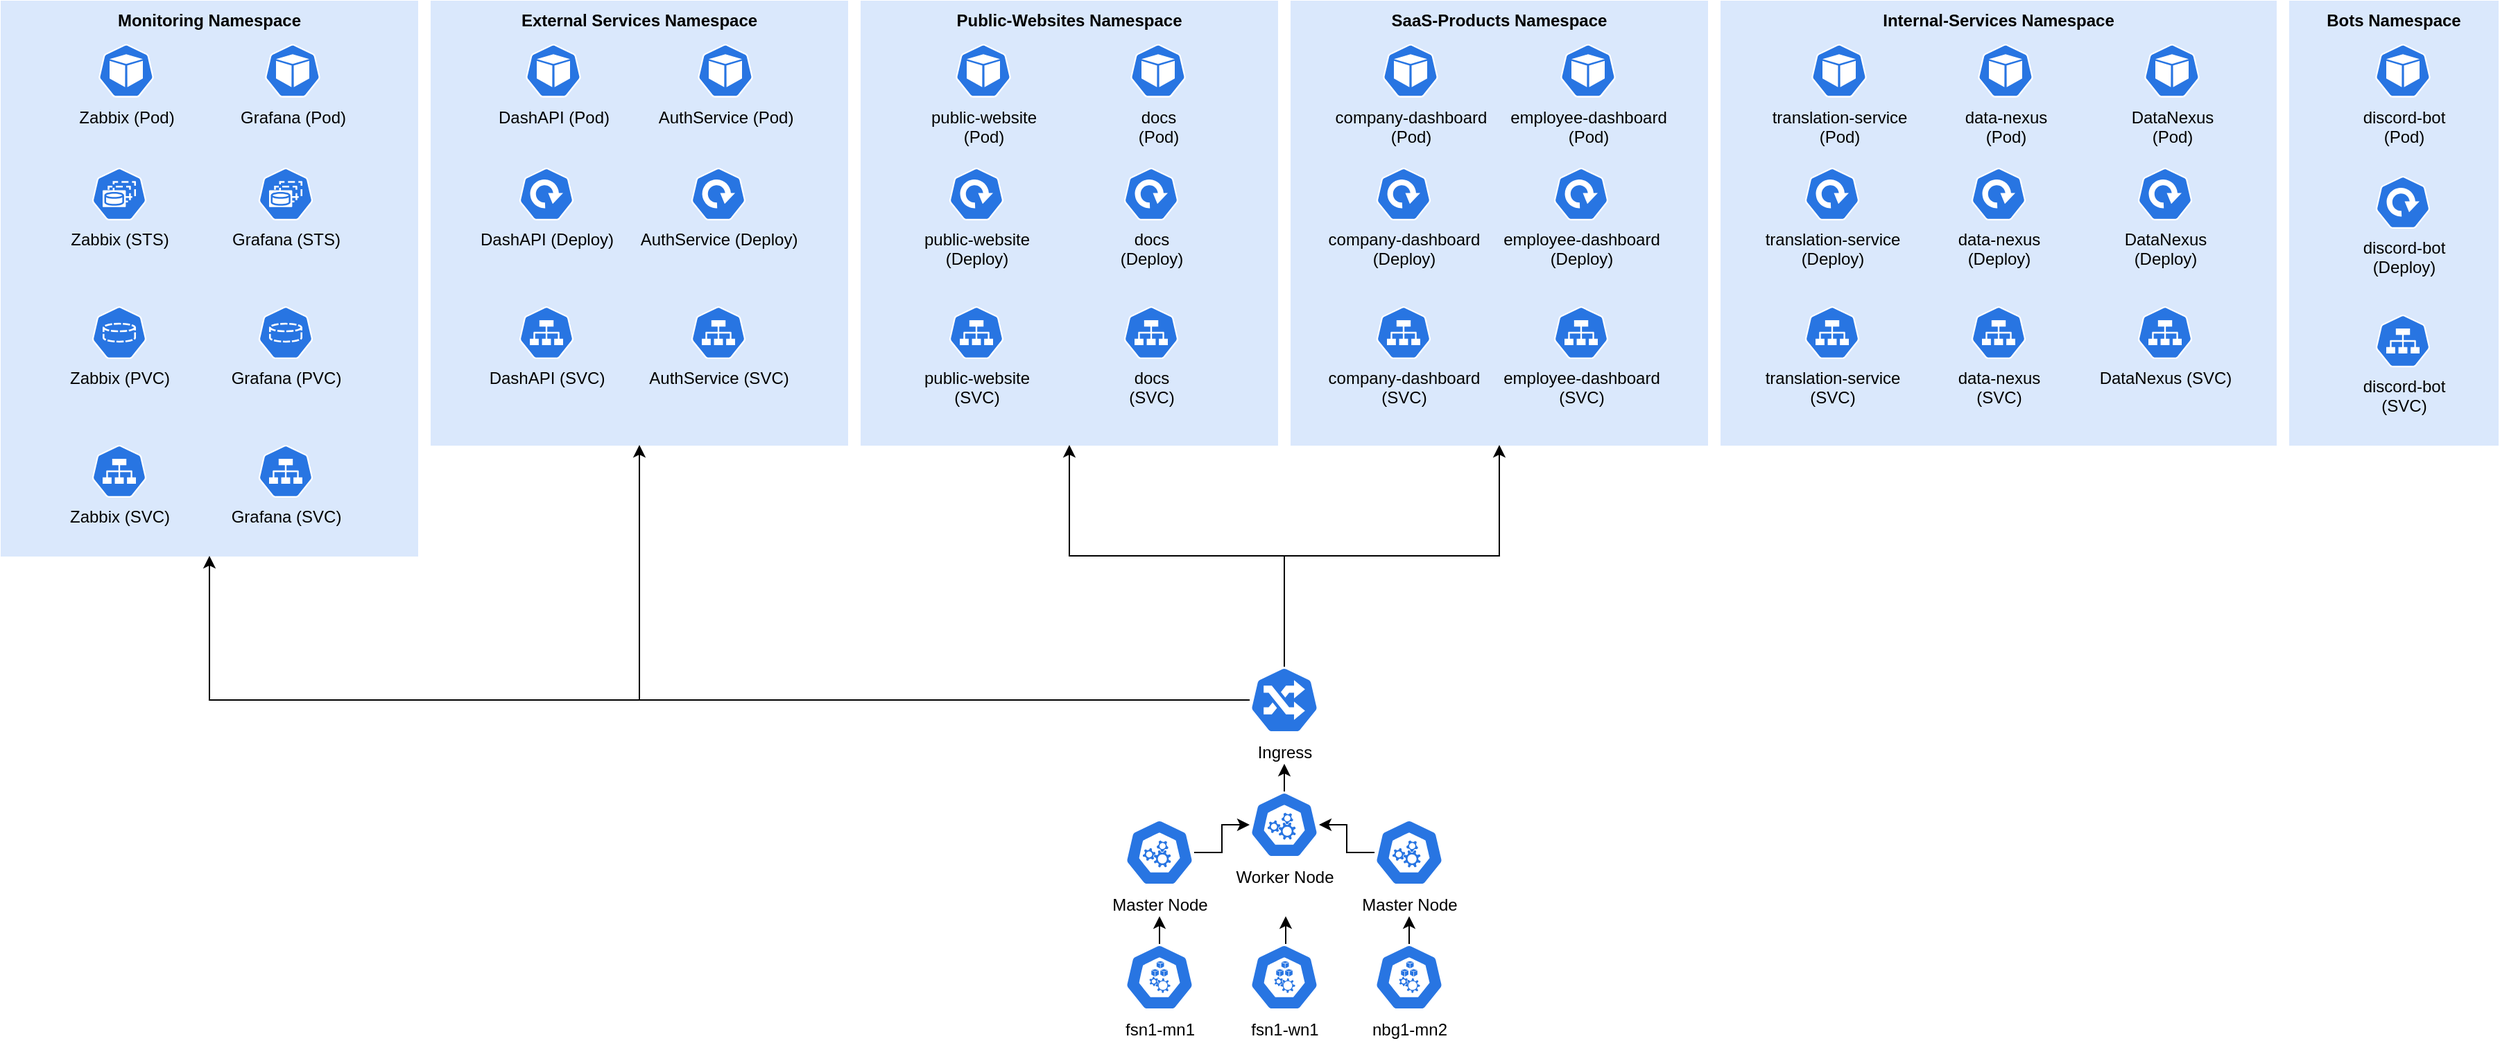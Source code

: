<mxfile version="21.3.7" type="github">
  <diagram id="6a731a19-8d31-9384-78a2-239565b7b9f0" name="Page-1">
    <mxGraphModel dx="1195" dy="622" grid="1" gridSize="10" guides="1" tooltips="1" connect="1" arrows="1" fold="1" page="1" pageScale="1" pageWidth="1169" pageHeight="827" background="none" math="0" shadow="0">
      <root>
        <mxCell id="0" />
        <mxCell id="1" parent="0" />
        <mxCell id="QFHewqQeJ9qYBVuNZdQV-1807" style="edgeStyle=orthogonalEdgeStyle;rounded=0;orthogonalLoop=1;jettySize=auto;html=1;exitX=0.5;exitY=0;exitDx=0;exitDy=0;exitPerimeter=0;" edge="1" parent="1">
          <mxGeometry relative="1" as="geometry">
            <mxPoint x="885" y="680" as="targetPoint" />
            <mxPoint x="885" y="700.0" as="sourcePoint" />
          </mxGeometry>
        </mxCell>
        <mxCell id="QFHewqQeJ9qYBVuNZdQV-1804" style="edgeStyle=orthogonalEdgeStyle;rounded=0;orthogonalLoop=1;jettySize=auto;html=1;exitX=0.5;exitY=0;exitDx=0;exitDy=0;exitPerimeter=0;" edge="1" parent="1">
          <mxGeometry relative="1" as="geometry">
            <mxPoint x="976" y="680" as="targetPoint" />
            <mxPoint x="976" y="700.0" as="sourcePoint" />
          </mxGeometry>
        </mxCell>
        <mxCell id="QFHewqQeJ9qYBVuNZdQV-1806" style="edgeStyle=orthogonalEdgeStyle;rounded=0;orthogonalLoop=1;jettySize=auto;html=1;exitX=0.5;exitY=0;exitDx=0;exitDy=0;exitPerimeter=0;" edge="1" parent="1">
          <mxGeometry relative="1" as="geometry">
            <mxPoint x="1065" y="680" as="targetPoint" />
            <mxPoint x="1065" y="700.0" as="sourcePoint" />
          </mxGeometry>
        </mxCell>
        <mxCell id="QFHewqQeJ9qYBVuNZdQV-1799" value="" style="edgeStyle=orthogonalEdgeStyle;rounded=0;orthogonalLoop=1;jettySize=auto;html=1;" edge="1" parent="1" source="QFHewqQeJ9qYBVuNZdQV-1786" target="QFHewqQeJ9qYBVuNZdQV-1796">
          <mxGeometry relative="1" as="geometry" />
        </mxCell>
        <mxCell id="QFHewqQeJ9qYBVuNZdQV-1786" value="Master Node" style="sketch=0;html=1;dashed=0;whitespace=wrap;fillColor=#2875E2;strokeColor=#ffffff;points=[[0.005,0.63,0],[0.1,0.2,0],[0.9,0.2,0],[0.5,0,0],[0.995,0.63,0],[0.72,0.99,0],[0.5,1,0],[0.28,0.99,0]];verticalLabelPosition=bottom;align=center;verticalAlign=top;shape=mxgraph.kubernetes.icon;prIcon=master" vertex="1" parent="1">
          <mxGeometry x="1040" y="610" width="50" height="48" as="geometry" />
        </mxCell>
        <mxCell id="QFHewqQeJ9qYBVuNZdQV-1800" value="" style="edgeStyle=orthogonalEdgeStyle;rounded=0;orthogonalLoop=1;jettySize=auto;html=1;" edge="1" parent="1" source="QFHewqQeJ9qYBVuNZdQV-1787" target="QFHewqQeJ9qYBVuNZdQV-1796">
          <mxGeometry relative="1" as="geometry" />
        </mxCell>
        <mxCell id="QFHewqQeJ9qYBVuNZdQV-1787" value="Master Node" style="sketch=0;html=1;dashed=0;whitespace=wrap;fillColor=#2875E2;strokeColor=#ffffff;points=[[0.005,0.63,0],[0.1,0.2,0],[0.9,0.2,0],[0.5,0,0],[0.995,0.63,0],[0.72,0.99,0],[0.5,1,0],[0.28,0.99,0]];verticalLabelPosition=bottom;align=center;verticalAlign=top;shape=mxgraph.kubernetes.icon;prIcon=master" vertex="1" parent="1">
          <mxGeometry x="860" y="610" width="50" height="48" as="geometry" />
        </mxCell>
        <mxCell id="QFHewqQeJ9qYBVuNZdQV-1869" style="edgeStyle=orthogonalEdgeStyle;rounded=0;orthogonalLoop=1;jettySize=auto;html=1;exitX=0.5;exitY=0;exitDx=0;exitDy=0;exitPerimeter=0;" edge="1" parent="1" source="QFHewqQeJ9qYBVuNZdQV-1796">
          <mxGeometry relative="1" as="geometry">
            <mxPoint x="975" y="570" as="targetPoint" />
          </mxGeometry>
        </mxCell>
        <mxCell id="QFHewqQeJ9qYBVuNZdQV-1796" value="Worker Node" style="sketch=0;html=1;dashed=0;whitespace=wrap;fillColor=#2875E2;strokeColor=#ffffff;points=[[0.005,0.63,0],[0.1,0.2,0],[0.9,0.2,0],[0.5,0,0],[0.995,0.63,0],[0.72,0.99,0],[0.5,1,0],[0.28,0.99,0]];verticalLabelPosition=bottom;align=center;verticalAlign=top;shape=mxgraph.kubernetes.icon;prIcon=master" vertex="1" parent="1">
          <mxGeometry x="950" y="590" width="50" height="48" as="geometry" />
        </mxCell>
        <mxCell id="QFHewqQeJ9qYBVuNZdQV-1852" value="&lt;b&gt;External Services Namespace&lt;/b&gt;" style="whiteSpace=wrap;html=1;fillColor=#dae8fc;strokeColor=#DAE8FC;verticalAlign=top;" vertex="1" parent="1">
          <mxGeometry x="360" y="20" width="300" height="320" as="geometry" />
        </mxCell>
        <mxCell id="QFHewqQeJ9qYBVuNZdQV-1851" value="&lt;b&gt;Monitoring Namespace&lt;/b&gt;" style="whiteSpace=wrap;html=1;fillColor=#dae8fc;strokeColor=#DAE8FC;verticalAlign=top;" vertex="1" parent="1">
          <mxGeometry x="50" y="20" width="300" height="400" as="geometry" />
        </mxCell>
        <mxCell id="QFHewqQeJ9qYBVuNZdQV-1853" value="&lt;b&gt;Public-Websites Namespace&lt;/b&gt;" style="whiteSpace=wrap;html=1;fillColor=#dae8fc;strokeColor=#DAE8FC;verticalAlign=top;" vertex="1" parent="1">
          <mxGeometry x="670" y="20" width="300" height="320" as="geometry" />
        </mxCell>
        <mxCell id="QFHewqQeJ9qYBVuNZdQV-1854" value="&lt;b&gt;SaaS-Products Namespace&lt;/b&gt;" style="whiteSpace=wrap;html=1;fillColor=#dae8fc;strokeColor=#DAE8FC;verticalAlign=top;" vertex="1" parent="1">
          <mxGeometry x="980" y="20" width="300" height="320" as="geometry" />
        </mxCell>
        <mxCell id="QFHewqQeJ9qYBVuNZdQV-1855" value="&lt;b&gt;Internal-Services Namespace&lt;/b&gt;" style="whiteSpace=wrap;html=1;fillColor=#dae8fc;strokeColor=#DAE8FC;verticalAlign=top;" vertex="1" parent="1">
          <mxGeometry x="1290" y="20" width="400" height="320" as="geometry" />
        </mxCell>
        <mxCell id="QFHewqQeJ9qYBVuNZdQV-1856" value="&lt;b&gt;Bots Namespace&lt;/b&gt;" style="whiteSpace=wrap;html=1;fillColor=#dae8fc;strokeColor=#DAE8FC;verticalAlign=top;" vertex="1" parent="1">
          <mxGeometry x="1700" y="20" width="150" height="320" as="geometry" />
        </mxCell>
        <mxCell id="QFHewqQeJ9qYBVuNZdQV-1891" style="edgeStyle=orthogonalEdgeStyle;rounded=0;orthogonalLoop=1;jettySize=auto;html=1;" edge="1" parent="1" source="QFHewqQeJ9qYBVuNZdQV-1857" target="QFHewqQeJ9qYBVuNZdQV-1854">
          <mxGeometry relative="1" as="geometry" />
        </mxCell>
        <mxCell id="QFHewqQeJ9qYBVuNZdQV-1892" style="edgeStyle=orthogonalEdgeStyle;rounded=0;orthogonalLoop=1;jettySize=auto;html=1;" edge="1" parent="1" source="QFHewqQeJ9qYBVuNZdQV-1857" target="QFHewqQeJ9qYBVuNZdQV-1853">
          <mxGeometry relative="1" as="geometry" />
        </mxCell>
        <mxCell id="QFHewqQeJ9qYBVuNZdQV-1905" style="edgeStyle=orthogonalEdgeStyle;rounded=0;orthogonalLoop=1;jettySize=auto;html=1;" edge="1" parent="1" source="QFHewqQeJ9qYBVuNZdQV-1857" target="QFHewqQeJ9qYBVuNZdQV-1852">
          <mxGeometry relative="1" as="geometry" />
        </mxCell>
        <mxCell id="QFHewqQeJ9qYBVuNZdQV-1906" style="edgeStyle=orthogonalEdgeStyle;rounded=0;orthogonalLoop=1;jettySize=auto;html=1;" edge="1" parent="1" source="QFHewqQeJ9qYBVuNZdQV-1857" target="QFHewqQeJ9qYBVuNZdQV-1851">
          <mxGeometry relative="1" as="geometry" />
        </mxCell>
        <mxCell id="QFHewqQeJ9qYBVuNZdQV-1857" value="&lt;div&gt;Ingress&lt;/div&gt;" style="sketch=0;html=1;dashed=0;whitespace=wrap;fillColor=#2875E2;strokeColor=#ffffff;points=[[0.005,0.63,0],[0.1,0.2,0],[0.9,0.2,0],[0.5,0,0],[0.995,0.63,0],[0.72,0.99,0],[0.5,1,0],[0.28,0.99,0]];verticalLabelPosition=bottom;align=center;verticalAlign=top;shape=mxgraph.kubernetes.icon;prIcon=ing" vertex="1" parent="1">
          <mxGeometry x="950" y="500" width="50" height="48" as="geometry" />
        </mxCell>
        <mxCell id="QFHewqQeJ9qYBVuNZdQV-1859" value="fsn1-wn1" style="sketch=0;html=1;dashed=0;whitespace=wrap;fillColor=#2875E2;strokeColor=#ffffff;points=[[0.005,0.63,0],[0.1,0.2,0],[0.9,0.2,0],[0.5,0,0],[0.995,0.63,0],[0.72,0.99,0],[0.5,1,0],[0.28,0.99,0]];verticalLabelPosition=bottom;align=center;verticalAlign=top;shape=mxgraph.kubernetes.icon;prIcon=node" vertex="1" parent="1">
          <mxGeometry x="950" y="700" width="50" height="48" as="geometry" />
        </mxCell>
        <mxCell id="QFHewqQeJ9qYBVuNZdQV-1860" value="nbg1-mn2" style="sketch=0;html=1;dashed=0;whitespace=wrap;fillColor=#2875E2;strokeColor=#ffffff;points=[[0.005,0.63,0],[0.1,0.2,0],[0.9,0.2,0],[0.5,0,0],[0.995,0.63,0],[0.72,0.99,0],[0.5,1,0],[0.28,0.99,0]];verticalLabelPosition=bottom;align=center;verticalAlign=top;shape=mxgraph.kubernetes.icon;prIcon=node" vertex="1" parent="1">
          <mxGeometry x="1040" y="700" width="50" height="48" as="geometry" />
        </mxCell>
        <mxCell id="QFHewqQeJ9qYBVuNZdQV-1861" value="fsn1-mn1" style="sketch=0;html=1;dashed=0;whitespace=wrap;fillColor=#2875E2;strokeColor=#ffffff;points=[[0.005,0.63,0],[0.1,0.2,0],[0.9,0.2,0],[0.5,0,0],[0.995,0.63,0],[0.72,0.99,0],[0.5,1,0],[0.28,0.99,0]];verticalLabelPosition=bottom;align=center;verticalAlign=top;shape=mxgraph.kubernetes.icon;prIcon=node" vertex="1" parent="1">
          <mxGeometry x="860" y="700" width="50" height="48" as="geometry" />
        </mxCell>
        <mxCell id="QFHewqQeJ9qYBVuNZdQV-1863" value="Grafana (SVC)" style="sketch=0;html=1;dashed=0;whitespace=wrap;fillColor=#2875E2;strokeColor=#ffffff;points=[[0.005,0.63,0],[0.1,0.2,0],[0.9,0.2,0],[0.5,0,0],[0.995,0.63,0],[0.72,0.99,0],[0.5,1,0],[0.28,0.99,0]];verticalLabelPosition=bottom;align=center;verticalAlign=top;shape=mxgraph.kubernetes.icon;prIcon=svc" vertex="1" parent="1">
          <mxGeometry x="235" y="340" width="40" height="38" as="geometry" />
        </mxCell>
        <mxCell id="QFHewqQeJ9qYBVuNZdQV-1864" value="&lt;div&gt;Zabbix (Pod)&lt;br&gt;&lt;/div&gt;" style="sketch=0;html=1;dashed=0;whitespace=wrap;fillColor=#2875E2;strokeColor=#ffffff;points=[[0.005,0.63,0],[0.1,0.2,0],[0.9,0.2,0],[0.5,0,0],[0.995,0.63,0],[0.72,0.99,0],[0.5,1,0],[0.28,0.99,0]];verticalLabelPosition=bottom;align=center;verticalAlign=top;shape=mxgraph.kubernetes.icon;prIcon=pod" vertex="1" parent="1">
          <mxGeometry x="120" y="50" width="40" height="40" as="geometry" />
        </mxCell>
        <mxCell id="QFHewqQeJ9qYBVuNZdQV-1866" value="Grafana (Pod)" style="sketch=0;html=1;dashed=0;whitespace=wrap;fillColor=#2875E2;strokeColor=#ffffff;points=[[0.005,0.63,0],[0.1,0.2,0],[0.9,0.2,0],[0.5,0,0],[0.995,0.63,0],[0.72,0.99,0],[0.5,1,0],[0.28,0.99,0]];verticalLabelPosition=bottom;align=center;verticalAlign=top;shape=mxgraph.kubernetes.icon;prIcon=pod" vertex="1" parent="1">
          <mxGeometry x="240" y="50" width="40" height="40" as="geometry" />
        </mxCell>
        <mxCell id="QFHewqQeJ9qYBVuNZdQV-1867" value="&lt;div&gt;Zabbix (STS)&lt;/div&gt;" style="sketch=0;html=1;dashed=0;whitespace=wrap;fillColor=#2875E2;strokeColor=#ffffff;points=[[0.005,0.63,0],[0.1,0.2,0],[0.9,0.2,0],[0.5,0,0],[0.995,0.63,0],[0.72,0.99,0],[0.5,1,0],[0.28,0.99,0]];verticalLabelPosition=bottom;align=center;verticalAlign=top;shape=mxgraph.kubernetes.icon;prIcon=sts" vertex="1" parent="1">
          <mxGeometry x="115" y="140" width="40" height="38" as="geometry" />
        </mxCell>
        <mxCell id="QFHewqQeJ9qYBVuNZdQV-1868" value="&lt;div&gt;Grafana (STS)&lt;br&gt;&lt;/div&gt;" style="sketch=0;html=1;dashed=0;whitespace=wrap;fillColor=#2875E2;strokeColor=#ffffff;points=[[0.005,0.63,0],[0.1,0.2,0],[0.9,0.2,0],[0.5,0,0],[0.995,0.63,0],[0.72,0.99,0],[0.5,1,0],[0.28,0.99,0]];verticalLabelPosition=bottom;align=center;verticalAlign=top;shape=mxgraph.kubernetes.icon;prIcon=sts" vertex="1" parent="1">
          <mxGeometry x="235" y="140" width="40" height="38" as="geometry" />
        </mxCell>
        <mxCell id="QFHewqQeJ9qYBVuNZdQV-1870" value="&lt;div&gt;Zabbix (PVC)&lt;br&gt;&lt;/div&gt;" style="sketch=0;html=1;dashed=0;whitespace=wrap;fillColor=#2875E2;strokeColor=#ffffff;points=[[0.005,0.63,0],[0.1,0.2,0],[0.9,0.2,0],[0.5,0,0],[0.995,0.63,0],[0.72,0.99,0],[0.5,1,0],[0.28,0.99,0]];verticalLabelPosition=bottom;align=center;verticalAlign=top;shape=mxgraph.kubernetes.icon;prIcon=pvc" vertex="1" parent="1">
          <mxGeometry x="115" y="240" width="40" height="38" as="geometry" />
        </mxCell>
        <mxCell id="QFHewqQeJ9qYBVuNZdQV-1871" value="&lt;div&gt;Grafana (PVC)&lt;br&gt;&lt;/div&gt;" style="sketch=0;html=1;dashed=0;whitespace=wrap;fillColor=#2875E2;strokeColor=#ffffff;points=[[0.005,0.63,0],[0.1,0.2,0],[0.9,0.2,0],[0.5,0,0],[0.995,0.63,0],[0.72,0.99,0],[0.5,1,0],[0.28,0.99,0]];verticalLabelPosition=bottom;align=center;verticalAlign=top;shape=mxgraph.kubernetes.icon;prIcon=pvc" vertex="1" parent="1">
          <mxGeometry x="235" y="240" width="40" height="38" as="geometry" />
        </mxCell>
        <mxCell id="QFHewqQeJ9qYBVuNZdQV-1873" value="Zabbix (SVC)" style="sketch=0;html=1;dashed=0;whitespace=wrap;fillColor=#2875E2;strokeColor=#ffffff;points=[[0.005,0.63,0],[0.1,0.2,0],[0.9,0.2,0],[0.5,0,0],[0.995,0.63,0],[0.72,0.99,0],[0.5,1,0],[0.28,0.99,0]];verticalLabelPosition=bottom;align=center;verticalAlign=top;shape=mxgraph.kubernetes.icon;prIcon=svc" vertex="1" parent="1">
          <mxGeometry x="115" y="340" width="40" height="38" as="geometry" />
        </mxCell>
        <mxCell id="QFHewqQeJ9qYBVuNZdQV-1877" value="&lt;div&gt;docs&lt;/div&gt;&lt;div&gt;(SVC)&lt;/div&gt;" style="sketch=0;html=1;dashed=0;whitespace=wrap;fillColor=#2875E2;strokeColor=#ffffff;points=[[0.005,0.63,0],[0.1,0.2,0],[0.9,0.2,0],[0.5,0,0],[0.995,0.63,0],[0.72,0.99,0],[0.5,1,0],[0.28,0.99,0]];verticalLabelPosition=bottom;align=center;verticalAlign=top;shape=mxgraph.kubernetes.icon;prIcon=svc" vertex="1" parent="1">
          <mxGeometry x="859" y="240" width="40" height="38" as="geometry" />
        </mxCell>
        <mxCell id="QFHewqQeJ9qYBVuNZdQV-1878" value="&lt;div&gt;public-website&lt;/div&gt;&lt;div&gt;(Pod)&lt;br&gt;&lt;/div&gt;" style="sketch=0;html=1;dashed=0;whitespace=wrap;fillColor=#2875E2;strokeColor=#ffffff;points=[[0.005,0.63,0],[0.1,0.2,0],[0.9,0.2,0],[0.5,0,0],[0.995,0.63,0],[0.72,0.99,0],[0.5,1,0],[0.28,0.99,0]];verticalLabelPosition=bottom;align=center;verticalAlign=top;shape=mxgraph.kubernetes.icon;prIcon=pod" vertex="1" parent="1">
          <mxGeometry x="738" y="50" width="40" height="40" as="geometry" />
        </mxCell>
        <mxCell id="QFHewqQeJ9qYBVuNZdQV-1879" value="&lt;div&gt;docs&lt;/div&gt;&lt;div&gt;(Pod)&lt;/div&gt;" style="sketch=0;html=1;dashed=0;whitespace=wrap;fillColor=#2875E2;strokeColor=#ffffff;points=[[0.005,0.63,0],[0.1,0.2,0],[0.9,0.2,0],[0.5,0,0],[0.995,0.63,0],[0.72,0.99,0],[0.5,1,0],[0.28,0.99,0]];verticalLabelPosition=bottom;align=center;verticalAlign=top;shape=mxgraph.kubernetes.icon;prIcon=pod" vertex="1" parent="1">
          <mxGeometry x="864" y="50" width="40" height="40" as="geometry" />
        </mxCell>
        <mxCell id="QFHewqQeJ9qYBVuNZdQV-1884" value="&lt;div&gt;public-website&lt;/div&gt;&lt;div&gt;(SVC)&lt;/div&gt;" style="sketch=0;html=1;dashed=0;whitespace=wrap;fillColor=#2875E2;strokeColor=#ffffff;points=[[0.005,0.63,0],[0.1,0.2,0],[0.9,0.2,0],[0.5,0,0],[0.995,0.63,0],[0.72,0.99,0],[0.5,1,0],[0.28,0.99,0]];verticalLabelPosition=bottom;align=center;verticalAlign=top;shape=mxgraph.kubernetes.icon;prIcon=svc" vertex="1" parent="1">
          <mxGeometry x="733" y="240" width="40" height="38" as="geometry" />
        </mxCell>
        <mxCell id="QFHewqQeJ9qYBVuNZdQV-1885" value="&lt;div&gt;employee-dashboard&lt;/div&gt;&lt;div&gt;(SVC)&lt;/div&gt;" style="sketch=0;html=1;dashed=0;whitespace=wrap;fillColor=#2875E2;strokeColor=#ffffff;points=[[0.005,0.63,0],[0.1,0.2,0],[0.9,0.2,0],[0.5,0,0],[0.995,0.63,0],[0.72,0.99,0],[0.5,1,0],[0.28,0.99,0]];verticalLabelPosition=bottom;align=center;verticalAlign=top;shape=mxgraph.kubernetes.icon;prIcon=svc" vertex="1" parent="1">
          <mxGeometry x="1169" y="240" width="40" height="38" as="geometry" />
        </mxCell>
        <mxCell id="QFHewqQeJ9qYBVuNZdQV-1886" value="&lt;div&gt;company-dashboard&lt;/div&gt;&lt;div&gt;(Pod)&lt;br&gt;&lt;/div&gt;" style="sketch=0;html=1;dashed=0;whitespace=wrap;fillColor=#2875E2;strokeColor=#ffffff;points=[[0.005,0.63,0],[0.1,0.2,0],[0.9,0.2,0],[0.5,0,0],[0.995,0.63,0],[0.72,0.99,0],[0.5,1,0],[0.28,0.99,0]];verticalLabelPosition=bottom;align=center;verticalAlign=top;shape=mxgraph.kubernetes.icon;prIcon=pod" vertex="1" parent="1">
          <mxGeometry x="1046" y="50" width="40" height="40" as="geometry" />
        </mxCell>
        <mxCell id="QFHewqQeJ9qYBVuNZdQV-1887" value="&lt;div&gt;employee-dashboard&lt;/div&gt;&lt;div&gt;(Pod)&lt;/div&gt;" style="sketch=0;html=1;dashed=0;whitespace=wrap;fillColor=#2875E2;strokeColor=#ffffff;points=[[0.005,0.63,0],[0.1,0.2,0],[0.9,0.2,0],[0.5,0,0],[0.995,0.63,0],[0.72,0.99,0],[0.5,1,0],[0.28,0.99,0]];verticalLabelPosition=bottom;align=center;verticalAlign=top;shape=mxgraph.kubernetes.icon;prIcon=pod" vertex="1" parent="1">
          <mxGeometry x="1174" y="50" width="40" height="40" as="geometry" />
        </mxCell>
        <mxCell id="QFHewqQeJ9qYBVuNZdQV-1890" value="&lt;div&gt;company-dashboard&lt;/div&gt;&lt;div&gt;(SVC)&lt;/div&gt;" style="sketch=0;html=1;dashed=0;whitespace=wrap;fillColor=#2875E2;strokeColor=#ffffff;points=[[0.005,0.63,0],[0.1,0.2,0],[0.9,0.2,0],[0.5,0,0],[0.995,0.63,0],[0.72,0.99,0],[0.5,1,0],[0.28,0.99,0]];verticalLabelPosition=bottom;align=center;verticalAlign=top;shape=mxgraph.kubernetes.icon;prIcon=svc" vertex="1" parent="1">
          <mxGeometry x="1041" y="240" width="40" height="38" as="geometry" />
        </mxCell>
        <mxCell id="QFHewqQeJ9qYBVuNZdQV-1894" value="&lt;div&gt;employee-dashboard&lt;/div&gt;&lt;div&gt;(Deploy)&lt;br&gt;&lt;/div&gt;" style="sketch=0;html=1;dashed=0;whitespace=wrap;fillColor=#2875E2;strokeColor=#ffffff;points=[[0.005,0.63,0],[0.1,0.2,0],[0.9,0.2,0],[0.5,0,0],[0.995,0.63,0],[0.72,0.99,0],[0.5,1,0],[0.28,0.99,0]];verticalLabelPosition=bottom;align=center;verticalAlign=top;shape=mxgraph.kubernetes.icon;prIcon=deploy" vertex="1" parent="1">
          <mxGeometry x="1169" y="140" width="40" height="38" as="geometry" />
        </mxCell>
        <mxCell id="QFHewqQeJ9qYBVuNZdQV-1896" value="&lt;div&gt;company-dashboard&lt;/div&gt;&lt;div&gt;(Deploy)&lt;br&gt;&lt;/div&gt;" style="sketch=0;html=1;dashed=0;whitespace=wrap;fillColor=#2875E2;strokeColor=#ffffff;points=[[0.005,0.63,0],[0.1,0.2,0],[0.9,0.2,0],[0.5,0,0],[0.995,0.63,0],[0.72,0.99,0],[0.5,1,0],[0.28,0.99,0]];verticalLabelPosition=bottom;align=center;verticalAlign=top;shape=mxgraph.kubernetes.icon;prIcon=deploy" vertex="1" parent="1">
          <mxGeometry x="1041" y="140" width="40" height="38" as="geometry" />
        </mxCell>
        <mxCell id="QFHewqQeJ9qYBVuNZdQV-1897" value="&lt;div&gt;docs&lt;/div&gt;&lt;div&gt;(Deploy)&lt;br&gt;&lt;/div&gt;" style="sketch=0;html=1;dashed=0;whitespace=wrap;fillColor=#2875E2;strokeColor=#ffffff;points=[[0.005,0.63,0],[0.1,0.2,0],[0.9,0.2,0],[0.5,0,0],[0.995,0.63,0],[0.72,0.99,0],[0.5,1,0],[0.28,0.99,0]];verticalLabelPosition=bottom;align=center;verticalAlign=top;shape=mxgraph.kubernetes.icon;prIcon=deploy" vertex="1" parent="1">
          <mxGeometry x="859" y="140" width="40" height="38" as="geometry" />
        </mxCell>
        <mxCell id="QFHewqQeJ9qYBVuNZdQV-1898" value="&lt;div&gt;public-website&lt;/div&gt;&lt;div&gt;(Deploy)&lt;br&gt;&lt;/div&gt;" style="sketch=0;html=1;dashed=0;whitespace=wrap;fillColor=#2875E2;strokeColor=#ffffff;points=[[0.005,0.63,0],[0.1,0.2,0],[0.9,0.2,0],[0.5,0,0],[0.995,0.63,0],[0.72,0.99,0],[0.5,1,0],[0.28,0.99,0]];verticalLabelPosition=bottom;align=center;verticalAlign=top;shape=mxgraph.kubernetes.icon;prIcon=deploy" vertex="1" parent="1">
          <mxGeometry x="733" y="140" width="40" height="38" as="geometry" />
        </mxCell>
        <mxCell id="QFHewqQeJ9qYBVuNZdQV-1899" value="AuthService (SVC)" style="sketch=0;html=1;dashed=0;whitespace=wrap;fillColor=#2875E2;strokeColor=#ffffff;points=[[0.005,0.63,0],[0.1,0.2,0],[0.9,0.2,0],[0.5,0,0],[0.995,0.63,0],[0.72,0.99,0],[0.5,1,0],[0.28,0.99,0]];verticalLabelPosition=bottom;align=center;verticalAlign=top;shape=mxgraph.kubernetes.icon;prIcon=svc" vertex="1" parent="1">
          <mxGeometry x="547" y="240" width="40" height="38" as="geometry" />
        </mxCell>
        <mxCell id="QFHewqQeJ9qYBVuNZdQV-1900" value="&lt;div&gt;DashAPI (Pod)&lt;br&gt;&lt;/div&gt;" style="sketch=0;html=1;dashed=0;whitespace=wrap;fillColor=#2875E2;strokeColor=#ffffff;points=[[0.005,0.63,0],[0.1,0.2,0],[0.9,0.2,0],[0.5,0,0],[0.995,0.63,0],[0.72,0.99,0],[0.5,1,0],[0.28,0.99,0]];verticalLabelPosition=bottom;align=center;verticalAlign=top;shape=mxgraph.kubernetes.icon;prIcon=pod" vertex="1" parent="1">
          <mxGeometry x="428" y="50" width="40" height="40" as="geometry" />
        </mxCell>
        <mxCell id="QFHewqQeJ9qYBVuNZdQV-1901" value="AuthService (Pod)" style="sketch=0;html=1;dashed=0;whitespace=wrap;fillColor=#2875E2;strokeColor=#ffffff;points=[[0.005,0.63,0],[0.1,0.2,0],[0.9,0.2,0],[0.5,0,0],[0.995,0.63,0],[0.72,0.99,0],[0.5,1,0],[0.28,0.99,0]];verticalLabelPosition=bottom;align=center;verticalAlign=top;shape=mxgraph.kubernetes.icon;prIcon=pod" vertex="1" parent="1">
          <mxGeometry x="552" y="50" width="40" height="40" as="geometry" />
        </mxCell>
        <mxCell id="QFHewqQeJ9qYBVuNZdQV-1902" value="DashAPI (SVC)" style="sketch=0;html=1;dashed=0;whitespace=wrap;fillColor=#2875E2;strokeColor=#ffffff;points=[[0.005,0.63,0],[0.1,0.2,0],[0.9,0.2,0],[0.5,0,0],[0.995,0.63,0],[0.72,0.99,0],[0.5,1,0],[0.28,0.99,0]];verticalLabelPosition=bottom;align=center;verticalAlign=top;shape=mxgraph.kubernetes.icon;prIcon=svc" vertex="1" parent="1">
          <mxGeometry x="423" y="240" width="40" height="38" as="geometry" />
        </mxCell>
        <mxCell id="QFHewqQeJ9qYBVuNZdQV-1903" value="&lt;div&gt;AuthService (Deploy)&lt;br&gt;&lt;/div&gt;" style="sketch=0;html=1;dashed=0;whitespace=wrap;fillColor=#2875E2;strokeColor=#ffffff;points=[[0.005,0.63,0],[0.1,0.2,0],[0.9,0.2,0],[0.5,0,0],[0.995,0.63,0],[0.72,0.99,0],[0.5,1,0],[0.28,0.99,0]];verticalLabelPosition=bottom;align=center;verticalAlign=top;shape=mxgraph.kubernetes.icon;prIcon=deploy" vertex="1" parent="1">
          <mxGeometry x="547" y="140" width="40" height="38" as="geometry" />
        </mxCell>
        <mxCell id="QFHewqQeJ9qYBVuNZdQV-1904" value="&lt;div&gt;DashAPI (Deploy)&lt;br&gt;&lt;/div&gt;" style="sketch=0;html=1;dashed=0;whitespace=wrap;fillColor=#2875E2;strokeColor=#ffffff;points=[[0.005,0.63,0],[0.1,0.2,0],[0.9,0.2,0],[0.5,0,0],[0.995,0.63,0],[0.72,0.99,0],[0.5,1,0],[0.28,0.99,0]];verticalLabelPosition=bottom;align=center;verticalAlign=top;shape=mxgraph.kubernetes.icon;prIcon=deploy" vertex="1" parent="1">
          <mxGeometry x="423" y="140" width="40" height="38" as="geometry" />
        </mxCell>
        <mxCell id="QFHewqQeJ9qYBVuNZdQV-1907" value="&lt;div&gt;data-nexus&lt;/div&gt;&lt;div&gt;(SVC)&lt;/div&gt;" style="sketch=0;html=1;dashed=0;whitespace=wrap;fillColor=#2875E2;strokeColor=#ffffff;points=[[0.005,0.63,0],[0.1,0.2,0],[0.9,0.2,0],[0.5,0,0],[0.995,0.63,0],[0.72,0.99,0],[0.5,1,0],[0.28,0.99,0]];verticalLabelPosition=bottom;align=center;verticalAlign=top;shape=mxgraph.kubernetes.icon;prIcon=svc" vertex="1" parent="1">
          <mxGeometry x="1470" y="240" width="40" height="38" as="geometry" />
        </mxCell>
        <mxCell id="QFHewqQeJ9qYBVuNZdQV-1908" value="&lt;div&gt;translation-service&lt;/div&gt;&lt;div&gt;(Pod)&lt;br&gt;&lt;/div&gt;" style="sketch=0;html=1;dashed=0;whitespace=wrap;fillColor=#2875E2;strokeColor=#ffffff;points=[[0.005,0.63,0],[0.1,0.2,0],[0.9,0.2,0],[0.5,0,0],[0.995,0.63,0],[0.72,0.99,0],[0.5,1,0],[0.28,0.99,0]];verticalLabelPosition=bottom;align=center;verticalAlign=top;shape=mxgraph.kubernetes.icon;prIcon=pod" vertex="1" parent="1">
          <mxGeometry x="1355" y="50" width="40" height="40" as="geometry" />
        </mxCell>
        <mxCell id="QFHewqQeJ9qYBVuNZdQV-1909" value="&lt;div&gt;data-nexus&lt;/div&gt;&lt;div&gt;(Pod)&lt;/div&gt;" style="sketch=0;html=1;dashed=0;whitespace=wrap;fillColor=#2875E2;strokeColor=#ffffff;points=[[0.005,0.63,0],[0.1,0.2,0],[0.9,0.2,0],[0.5,0,0],[0.995,0.63,0],[0.72,0.99,0],[0.5,1,0],[0.28,0.99,0]];verticalLabelPosition=bottom;align=center;verticalAlign=top;shape=mxgraph.kubernetes.icon;prIcon=pod" vertex="1" parent="1">
          <mxGeometry x="1475" y="50" width="40" height="40" as="geometry" />
        </mxCell>
        <mxCell id="QFHewqQeJ9qYBVuNZdQV-1910" value="&lt;div&gt;translation-service&lt;/div&gt;&lt;div&gt;(SVC)&lt;/div&gt;" style="sketch=0;html=1;dashed=0;whitespace=wrap;fillColor=#2875E2;strokeColor=#ffffff;points=[[0.005,0.63,0],[0.1,0.2,0],[0.9,0.2,0],[0.5,0,0],[0.995,0.63,0],[0.72,0.99,0],[0.5,1,0],[0.28,0.99,0]];verticalLabelPosition=bottom;align=center;verticalAlign=top;shape=mxgraph.kubernetes.icon;prIcon=svc" vertex="1" parent="1">
          <mxGeometry x="1350" y="240" width="40" height="38" as="geometry" />
        </mxCell>
        <mxCell id="QFHewqQeJ9qYBVuNZdQV-1911" value="&lt;div&gt;data-nexus&lt;br&gt;&lt;/div&gt;&lt;div&gt;(Deploy)&lt;br&gt;&lt;/div&gt;" style="sketch=0;html=1;dashed=0;whitespace=wrap;fillColor=#2875E2;strokeColor=#ffffff;points=[[0.005,0.63,0],[0.1,0.2,0],[0.9,0.2,0],[0.5,0,0],[0.995,0.63,0],[0.72,0.99,0],[0.5,1,0],[0.28,0.99,0]];verticalLabelPosition=bottom;align=center;verticalAlign=top;shape=mxgraph.kubernetes.icon;prIcon=deploy" vertex="1" parent="1">
          <mxGeometry x="1470" y="140" width="40" height="38" as="geometry" />
        </mxCell>
        <mxCell id="QFHewqQeJ9qYBVuNZdQV-1912" value="&lt;div&gt;translation-service&lt;/div&gt;&lt;div&gt;(Deploy)&lt;br&gt;&lt;/div&gt;" style="sketch=0;html=1;dashed=0;whitespace=wrap;fillColor=#2875E2;strokeColor=#ffffff;points=[[0.005,0.63,0],[0.1,0.2,0],[0.9,0.2,0],[0.5,0,0],[0.995,0.63,0],[0.72,0.99,0],[0.5,1,0],[0.28,0.99,0]];verticalLabelPosition=bottom;align=center;verticalAlign=top;shape=mxgraph.kubernetes.icon;prIcon=deploy" vertex="1" parent="1">
          <mxGeometry x="1350" y="140" width="40" height="38" as="geometry" />
        </mxCell>
        <mxCell id="QFHewqQeJ9qYBVuNZdQV-1913" value="&lt;div&gt;discord-bot&lt;/div&gt;&lt;div&gt;(SVC)&lt;/div&gt;" style="sketch=0;html=1;dashed=0;whitespace=wrap;fillColor=#2875E2;strokeColor=#ffffff;points=[[0.005,0.63,0],[0.1,0.2,0],[0.9,0.2,0],[0.5,0,0],[0.995,0.63,0],[0.72,0.99,0],[0.5,1,0],[0.28,0.99,0]];verticalLabelPosition=bottom;align=center;verticalAlign=top;shape=mxgraph.kubernetes.icon;prIcon=svc" vertex="1" parent="1">
          <mxGeometry x="1761.5" y="246" width="40" height="38" as="geometry" />
        </mxCell>
        <mxCell id="QFHewqQeJ9qYBVuNZdQV-1914" value="&lt;div&gt;discord-bot&lt;/div&gt;&lt;div&gt;(Pod)&lt;/div&gt;" style="sketch=0;html=1;dashed=0;whitespace=wrap;fillColor=#2875E2;strokeColor=#ffffff;points=[[0.005,0.63,0],[0.1,0.2,0],[0.9,0.2,0],[0.5,0,0],[0.995,0.63,0],[0.72,0.99,0],[0.5,1,0],[0.28,0.99,0]];verticalLabelPosition=bottom;align=center;verticalAlign=top;shape=mxgraph.kubernetes.icon;prIcon=pod" vertex="1" parent="1">
          <mxGeometry x="1761.5" y="50" width="40" height="40" as="geometry" />
        </mxCell>
        <mxCell id="QFHewqQeJ9qYBVuNZdQV-1915" value="&lt;div&gt;discord-bot&lt;/div&gt;&lt;div&gt;(Deploy)&lt;br&gt;&lt;/div&gt;" style="sketch=0;html=1;dashed=0;whitespace=wrap;fillColor=#2875E2;strokeColor=#ffffff;points=[[0.005,0.63,0],[0.1,0.2,0],[0.9,0.2,0],[0.5,0,0],[0.995,0.63,0],[0.72,0.99,0],[0.5,1,0],[0.28,0.99,0]];verticalLabelPosition=bottom;align=center;verticalAlign=top;shape=mxgraph.kubernetes.icon;prIcon=deploy" vertex="1" parent="1">
          <mxGeometry x="1761.5" y="146" width="40" height="38" as="geometry" />
        </mxCell>
        <mxCell id="QFHewqQeJ9qYBVuNZdQV-1917" value="DataNexus (SVC)" style="sketch=0;html=1;dashed=0;whitespace=wrap;fillColor=#2875E2;strokeColor=#ffffff;points=[[0.005,0.63,0],[0.1,0.2,0],[0.9,0.2,0],[0.5,0,0],[0.995,0.63,0],[0.72,0.99,0],[0.5,1,0],[0.28,0.99,0]];verticalLabelPosition=bottom;align=center;verticalAlign=top;shape=mxgraph.kubernetes.icon;prIcon=svc" vertex="1" parent="1">
          <mxGeometry x="1590" y="240" width="40" height="38" as="geometry" />
        </mxCell>
        <mxCell id="QFHewqQeJ9qYBVuNZdQV-1918" value="&lt;div&gt;DataNexus&lt;/div&gt;&lt;div&gt;(Pod)&lt;/div&gt;" style="sketch=0;html=1;dashed=0;whitespace=wrap;fillColor=#2875E2;strokeColor=#ffffff;points=[[0.005,0.63,0],[0.1,0.2,0],[0.9,0.2,0],[0.5,0,0],[0.995,0.63,0],[0.72,0.99,0],[0.5,1,0],[0.28,0.99,0]];verticalLabelPosition=bottom;align=center;verticalAlign=top;shape=mxgraph.kubernetes.icon;prIcon=pod" vertex="1" parent="1">
          <mxGeometry x="1595" y="50" width="40" height="40" as="geometry" />
        </mxCell>
        <mxCell id="QFHewqQeJ9qYBVuNZdQV-1919" value="&lt;div&gt;DataNexus&lt;/div&gt;&lt;div&gt;(Deploy)&lt;br&gt;&lt;/div&gt;" style="sketch=0;html=1;dashed=0;whitespace=wrap;fillColor=#2875E2;strokeColor=#ffffff;points=[[0.005,0.63,0],[0.1,0.2,0],[0.9,0.2,0],[0.5,0,0],[0.995,0.63,0],[0.72,0.99,0],[0.5,1,0],[0.28,0.99,0]];verticalLabelPosition=bottom;align=center;verticalAlign=top;shape=mxgraph.kubernetes.icon;prIcon=deploy" vertex="1" parent="1">
          <mxGeometry x="1590" y="140" width="40" height="38" as="geometry" />
        </mxCell>
      </root>
    </mxGraphModel>
  </diagram>
</mxfile>
